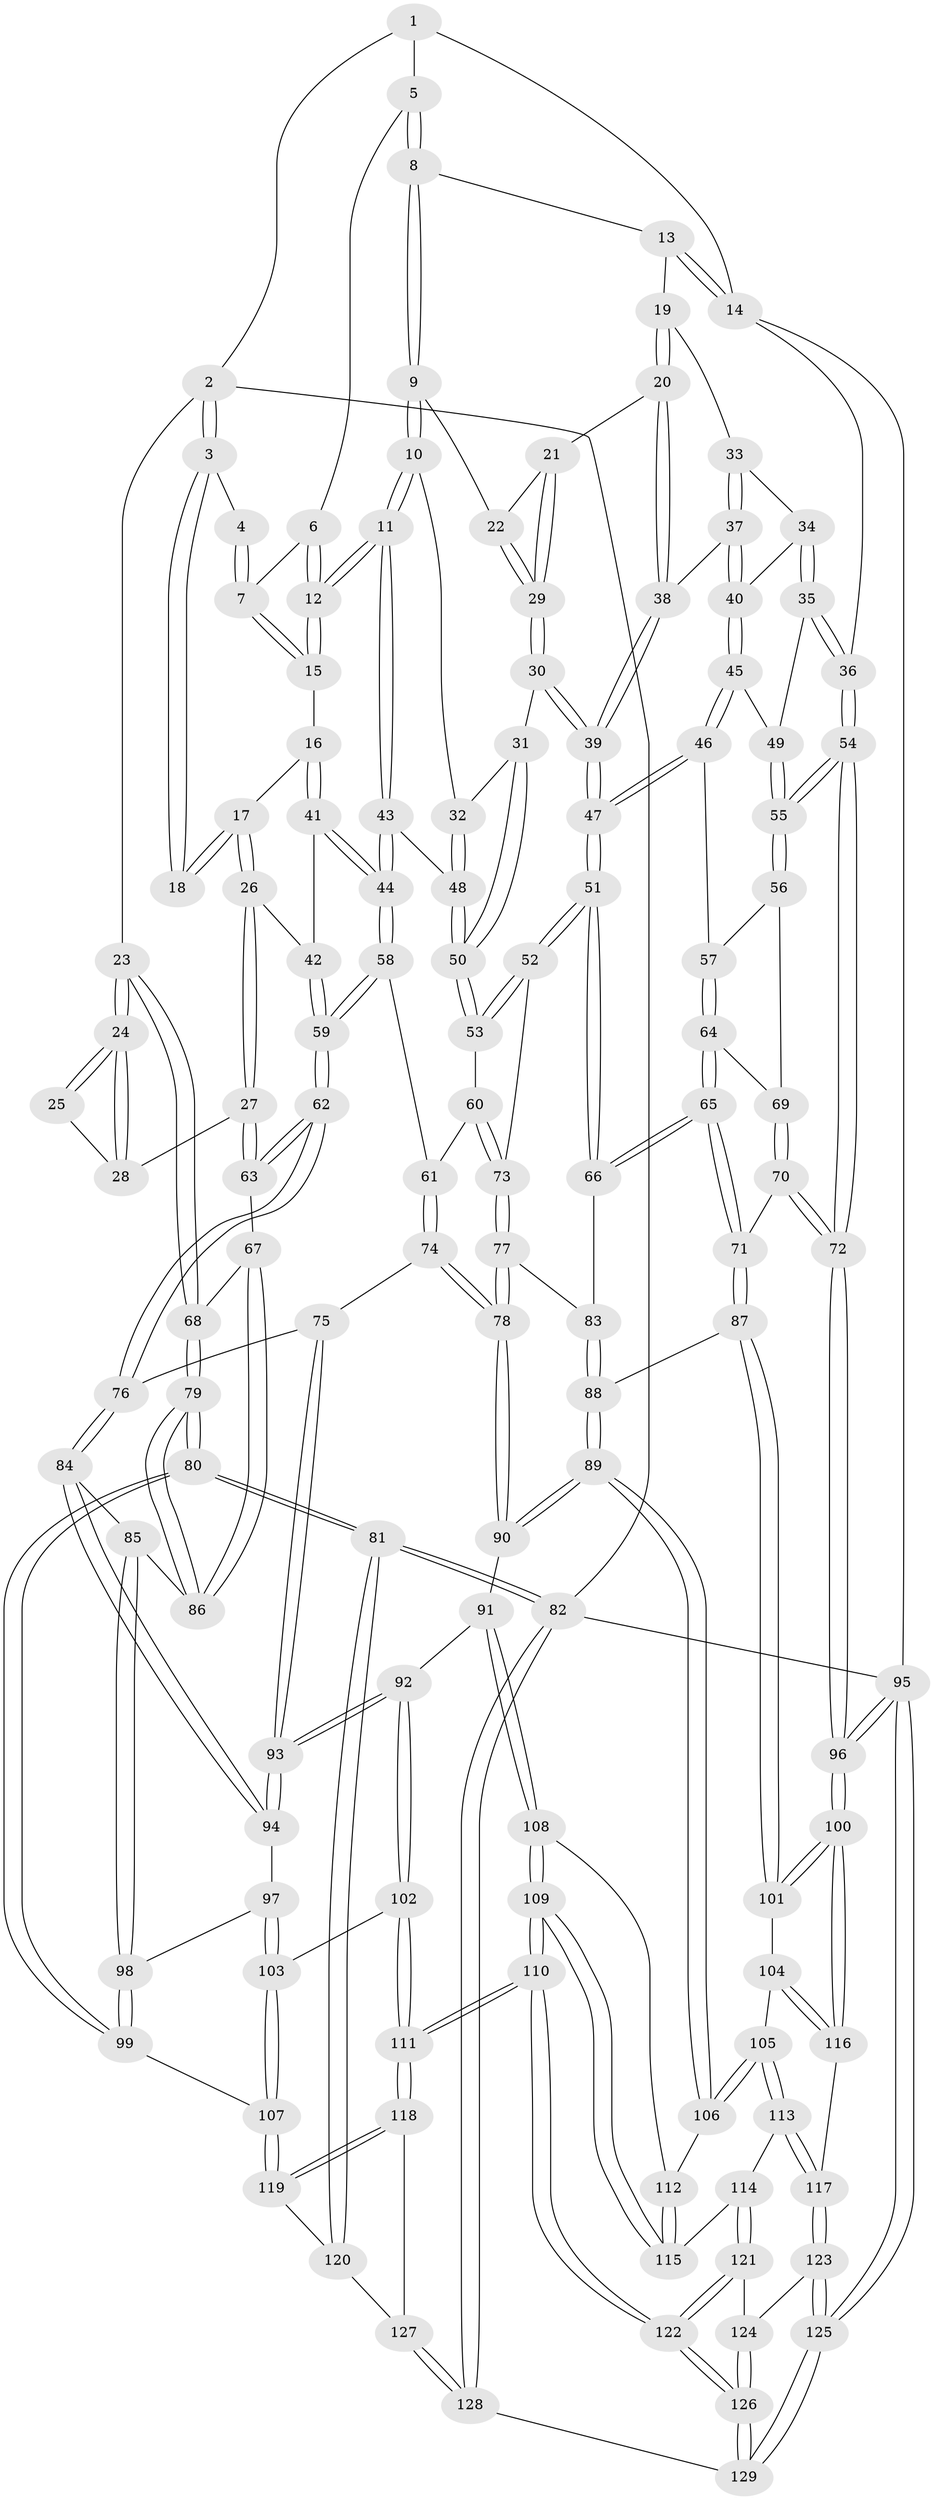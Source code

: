 // coarse degree distribution, {3: 0.47692307692307695, 4: 0.2923076923076923, 5: 0.07692307692307693, 2: 0.13846153846153847, 6: 0.015384615384615385}
// Generated by graph-tools (version 1.1) at 2025/54/03/04/25 22:54:49]
// undirected, 129 vertices, 319 edges
graph export_dot {
  node [color=gray90,style=filled];
  1 [pos="+0.2672842406751316+0"];
  2 [pos="+0+0.1582647356882597"];
  3 [pos="+0.19412447154926596+0"];
  4 [pos="+0.26433326176608657+0"];
  5 [pos="+0.6989758705561425+0"];
  6 [pos="+0.6106337654842748+0"];
  7 [pos="+0.41961099760404336+0.1606575644057975"];
  8 [pos="+0.7021805866199571+0"];
  9 [pos="+0.6720226786581943+0.034380415723373595"];
  10 [pos="+0.6124421123487653+0.21382894604223482"];
  11 [pos="+0.53112131389677+0.22306329396994212"];
  12 [pos="+0.5153578836085845+0.2125897718293507"];
  13 [pos="+0.8368599921598037+0"];
  14 [pos="+1+0"];
  15 [pos="+0.4195443859102243+0.17485286547780862"];
  16 [pos="+0.4128431762400816+0.17958836857764596"];
  17 [pos="+0.19947331263043178+0.09748690610870989"];
  18 [pos="+0.1933993400739246+0"];
  19 [pos="+0.8571397139298393+0.023786512024826557"];
  20 [pos="+0.8090380219445988+0.13204892053524203"];
  21 [pos="+0.807842077632699+0.13350673004319585"];
  22 [pos="+0.7233236657819713+0.15027899836042596"];
  23 [pos="+0+0.22121824066713297"];
  24 [pos="+0+0.22576376145225438"];
  25 [pos="+0.09866030623957833+0.06822026171480598"];
  26 [pos="+0.1547833837461346+0.26372520015961154"];
  27 [pos="+0.1405361273141225+0.2714413219786735"];
  28 [pos="+0.04425696227545144+0.2531982130316629"];
  29 [pos="+0.7432263245981123+0.22253063135199355"];
  30 [pos="+0.7295747458527415+0.26778071939894216"];
  31 [pos="+0.7012833016079905+0.26637888849841873"];
  32 [pos="+0.6347637879623411+0.22940717019652945"];
  33 [pos="+0.8643614960207504+0.04032620576879841"];
  34 [pos="+0.9935891290821116+0.20392667824245006"];
  35 [pos="+1+0.21467849641001066"];
  36 [pos="+1+0.20865995218084626"];
  37 [pos="+0.8879558845763569+0.24685467711816822"];
  38 [pos="+0.828228051624649+0.19223607790618522"];
  39 [pos="+0.733929814299327+0.2707746375107889"];
  40 [pos="+0.8913088394585802+0.25693353971158867"];
  41 [pos="+0.3698349308560622+0.23301298078212004"];
  42 [pos="+0.2941976410513401+0.2893835373871665"];
  43 [pos="+0.519786274385318+0.3385864022048258"];
  44 [pos="+0.4847351792316654+0.3939373144082484"];
  45 [pos="+0.8715607384221168+0.29689406371567717"];
  46 [pos="+0.8402536678746176+0.3167025271215786"];
  47 [pos="+0.7950647869792243+0.32023019035037786"];
  48 [pos="+0.5922982738875819+0.3505843182234996"];
  49 [pos="+0.9362941520250856+0.3243446530796184"];
  50 [pos="+0.6362067691340989+0.37128721481022586"];
  51 [pos="+0.741177078487055+0.461844514227118"];
  52 [pos="+0.7097618803186276+0.45134779838569056"];
  53 [pos="+0.6404570458465546+0.4032643600680831"];
  54 [pos="+1+0.451542514224048"];
  55 [pos="+1+0.40328588451446573"];
  56 [pos="+0.9875242329663163+0.41262674655909204"];
  57 [pos="+0.8503754138522536+0.3362131059084966"];
  58 [pos="+0.47960649306649744+0.4109693444280215"];
  59 [pos="+0.35717559105537894+0.4426832572381832"];
  60 [pos="+0.55329462085145+0.45316123856135077"];
  61 [pos="+0.5158675887324047+0.4465519911267586"];
  62 [pos="+0.33566800412281783+0.4822969871889092"];
  63 [pos="+0.139315001077377+0.4205039980882546"];
  64 [pos="+0.8980967215129877+0.43171593365171407"];
  65 [pos="+0.7735978535412694+0.510868349207342"];
  66 [pos="+0.7414540006925402+0.4625294056089326"];
  67 [pos="+0.12160157825061371+0.4521026668263542"];
  68 [pos="+0+0.3244563107801694"];
  69 [pos="+0.9084440242953119+0.4368004725532237"];
  70 [pos="+0.9273123547235566+0.5282749546131494"];
  71 [pos="+0.7910652507654389+0.5803595520806044"];
  72 [pos="+1+0.6268327739287635"];
  73 [pos="+0.5979334011283932+0.5007052985389386"];
  74 [pos="+0.5052764507310864+0.5309830832659119"];
  75 [pos="+0.41721435462723316+0.5497568345896616"];
  76 [pos="+0.33453929806625843+0.49779772286648916"];
  77 [pos="+0.6091336663197756+0.5442641862873545"];
  78 [pos="+0.5425278129550284+0.6194310441904998"];
  79 [pos="+0+0.6599302854055284"];
  80 [pos="+0+0.8594200379844258"];
  81 [pos="+0+0.975014411254932"];
  82 [pos="+0+1"];
  83 [pos="+0.62384614430947+0.5466482474410141"];
  84 [pos="+0.31273948535688306+0.5382769799295825"];
  85 [pos="+0.142070743512478+0.5618373000935772"];
  86 [pos="+0.09458378598565907+0.5349280376303224"];
  87 [pos="+0.7842933340904469+0.6118842248080963"];
  88 [pos="+0.7517198759825555+0.6378998986694736"];
  89 [pos="+0.7254183559553969+0.6737396904813093"];
  90 [pos="+0.5412803337424581+0.6270358194035452"];
  91 [pos="+0.4940680990884108+0.6759723800757923"];
  92 [pos="+0.490159022915199+0.6747744931883946"];
  93 [pos="+0.4787503085313435+0.6688423371929562"];
  94 [pos="+0.3163995859777116+0.6486565882076157"];
  95 [pos="+1+1"];
  96 [pos="+1+0.7903253802094173"];
  97 [pos="+0.31605258816781634+0.6491499056269777"];
  98 [pos="+0.20100974329655813+0.6838835046978117"];
  99 [pos="+0.19927302282085108+0.6870349370652931"];
  100 [pos="+1+0.7550542436819693"];
  101 [pos="+0.9421868590863536+0.7062407567180895"];
  102 [pos="+0.3356203382485843+0.775422162492145"];
  103 [pos="+0.33394476674982954+0.7739549376938821"];
  104 [pos="+0.8147730297753418+0.7619818534265164"];
  105 [pos="+0.7317479562296019+0.7482912889337375"];
  106 [pos="+0.7220649883686502+0.6930897905490792"];
  107 [pos="+0.22733279372988366+0.7936940845013267"];
  108 [pos="+0.5031896214466649+0.7105574442481446"];
  109 [pos="+0.5012302851671824+0.8435954720415729"];
  110 [pos="+0.47127943888075546+0.918817850487815"];
  111 [pos="+0.41529538980801656+0.8945956887129807"];
  112 [pos="+0.6305238131192387+0.7320867360335033"];
  113 [pos="+0.7265235163146456+0.8096820556733177"];
  114 [pos="+0.7232318456719882+0.8126329809711422"];
  115 [pos="+0.5969887984898936+0.8037252397015102"];
  116 [pos="+0.8703068829922131+0.8119248792575534"];
  117 [pos="+0.8038518978356503+0.8559991637539082"];
  118 [pos="+0.3011160783627044+0.9107460079671005"];
  119 [pos="+0.19325408676243153+0.8504972266735008"];
  120 [pos="+0.13587315581450646+0.8713481482200847"];
  121 [pos="+0.6953713427192143+0.8656600303039905"];
  122 [pos="+0.5123362937474116+1"];
  123 [pos="+0.8489836085583937+0.9971611464228092"];
  124 [pos="+0.7357077132021191+0.9294682986284322"];
  125 [pos="+1+1"];
  126 [pos="+0.5223656461474919+1"];
  127 [pos="+0.25602519557357256+0.9802654347215205"];
  128 [pos="+0.12241637551310751+1"];
  129 [pos="+0.5290029232596449+1"];
  1 -- 2;
  1 -- 5;
  1 -- 14;
  2 -- 3;
  2 -- 3;
  2 -- 23;
  2 -- 82;
  3 -- 4;
  3 -- 18;
  3 -- 18;
  4 -- 7;
  4 -- 7;
  5 -- 6;
  5 -- 8;
  5 -- 8;
  6 -- 7;
  6 -- 12;
  6 -- 12;
  7 -- 15;
  7 -- 15;
  8 -- 9;
  8 -- 9;
  8 -- 13;
  9 -- 10;
  9 -- 10;
  9 -- 22;
  10 -- 11;
  10 -- 11;
  10 -- 32;
  11 -- 12;
  11 -- 12;
  11 -- 43;
  11 -- 43;
  12 -- 15;
  12 -- 15;
  13 -- 14;
  13 -- 14;
  13 -- 19;
  14 -- 36;
  14 -- 95;
  15 -- 16;
  16 -- 17;
  16 -- 41;
  16 -- 41;
  17 -- 18;
  17 -- 18;
  17 -- 26;
  17 -- 26;
  19 -- 20;
  19 -- 20;
  19 -- 33;
  20 -- 21;
  20 -- 38;
  20 -- 38;
  21 -- 22;
  21 -- 29;
  21 -- 29;
  22 -- 29;
  22 -- 29;
  23 -- 24;
  23 -- 24;
  23 -- 68;
  23 -- 68;
  24 -- 25;
  24 -- 25;
  24 -- 28;
  24 -- 28;
  25 -- 28;
  26 -- 27;
  26 -- 27;
  26 -- 42;
  27 -- 28;
  27 -- 63;
  27 -- 63;
  29 -- 30;
  29 -- 30;
  30 -- 31;
  30 -- 39;
  30 -- 39;
  31 -- 32;
  31 -- 50;
  31 -- 50;
  32 -- 48;
  32 -- 48;
  33 -- 34;
  33 -- 37;
  33 -- 37;
  34 -- 35;
  34 -- 35;
  34 -- 40;
  35 -- 36;
  35 -- 36;
  35 -- 49;
  36 -- 54;
  36 -- 54;
  37 -- 38;
  37 -- 40;
  37 -- 40;
  38 -- 39;
  38 -- 39;
  39 -- 47;
  39 -- 47;
  40 -- 45;
  40 -- 45;
  41 -- 42;
  41 -- 44;
  41 -- 44;
  42 -- 59;
  42 -- 59;
  43 -- 44;
  43 -- 44;
  43 -- 48;
  44 -- 58;
  44 -- 58;
  45 -- 46;
  45 -- 46;
  45 -- 49;
  46 -- 47;
  46 -- 47;
  46 -- 57;
  47 -- 51;
  47 -- 51;
  48 -- 50;
  48 -- 50;
  49 -- 55;
  49 -- 55;
  50 -- 53;
  50 -- 53;
  51 -- 52;
  51 -- 52;
  51 -- 66;
  51 -- 66;
  52 -- 53;
  52 -- 53;
  52 -- 73;
  53 -- 60;
  54 -- 55;
  54 -- 55;
  54 -- 72;
  54 -- 72;
  55 -- 56;
  55 -- 56;
  56 -- 57;
  56 -- 69;
  57 -- 64;
  57 -- 64;
  58 -- 59;
  58 -- 59;
  58 -- 61;
  59 -- 62;
  59 -- 62;
  60 -- 61;
  60 -- 73;
  60 -- 73;
  61 -- 74;
  61 -- 74;
  62 -- 63;
  62 -- 63;
  62 -- 76;
  62 -- 76;
  63 -- 67;
  64 -- 65;
  64 -- 65;
  64 -- 69;
  65 -- 66;
  65 -- 66;
  65 -- 71;
  65 -- 71;
  66 -- 83;
  67 -- 68;
  67 -- 86;
  67 -- 86;
  68 -- 79;
  68 -- 79;
  69 -- 70;
  69 -- 70;
  70 -- 71;
  70 -- 72;
  70 -- 72;
  71 -- 87;
  71 -- 87;
  72 -- 96;
  72 -- 96;
  73 -- 77;
  73 -- 77;
  74 -- 75;
  74 -- 78;
  74 -- 78;
  75 -- 76;
  75 -- 93;
  75 -- 93;
  76 -- 84;
  76 -- 84;
  77 -- 78;
  77 -- 78;
  77 -- 83;
  78 -- 90;
  78 -- 90;
  79 -- 80;
  79 -- 80;
  79 -- 86;
  79 -- 86;
  80 -- 81;
  80 -- 81;
  80 -- 99;
  80 -- 99;
  81 -- 82;
  81 -- 82;
  81 -- 120;
  81 -- 120;
  82 -- 128;
  82 -- 128;
  82 -- 95;
  83 -- 88;
  83 -- 88;
  84 -- 85;
  84 -- 94;
  84 -- 94;
  85 -- 86;
  85 -- 98;
  85 -- 98;
  87 -- 88;
  87 -- 101;
  87 -- 101;
  88 -- 89;
  88 -- 89;
  89 -- 90;
  89 -- 90;
  89 -- 106;
  89 -- 106;
  90 -- 91;
  91 -- 92;
  91 -- 108;
  91 -- 108;
  92 -- 93;
  92 -- 93;
  92 -- 102;
  92 -- 102;
  93 -- 94;
  93 -- 94;
  94 -- 97;
  95 -- 96;
  95 -- 96;
  95 -- 125;
  95 -- 125;
  96 -- 100;
  96 -- 100;
  97 -- 98;
  97 -- 103;
  97 -- 103;
  98 -- 99;
  98 -- 99;
  99 -- 107;
  100 -- 101;
  100 -- 101;
  100 -- 116;
  100 -- 116;
  101 -- 104;
  102 -- 103;
  102 -- 111;
  102 -- 111;
  103 -- 107;
  103 -- 107;
  104 -- 105;
  104 -- 116;
  104 -- 116;
  105 -- 106;
  105 -- 106;
  105 -- 113;
  105 -- 113;
  106 -- 112;
  107 -- 119;
  107 -- 119;
  108 -- 109;
  108 -- 109;
  108 -- 112;
  109 -- 110;
  109 -- 110;
  109 -- 115;
  109 -- 115;
  110 -- 111;
  110 -- 111;
  110 -- 122;
  110 -- 122;
  111 -- 118;
  111 -- 118;
  112 -- 115;
  112 -- 115;
  113 -- 114;
  113 -- 117;
  113 -- 117;
  114 -- 115;
  114 -- 121;
  114 -- 121;
  116 -- 117;
  117 -- 123;
  117 -- 123;
  118 -- 119;
  118 -- 119;
  118 -- 127;
  119 -- 120;
  120 -- 127;
  121 -- 122;
  121 -- 122;
  121 -- 124;
  122 -- 126;
  122 -- 126;
  123 -- 124;
  123 -- 125;
  123 -- 125;
  124 -- 126;
  124 -- 126;
  125 -- 129;
  125 -- 129;
  126 -- 129;
  126 -- 129;
  127 -- 128;
  127 -- 128;
  128 -- 129;
}
